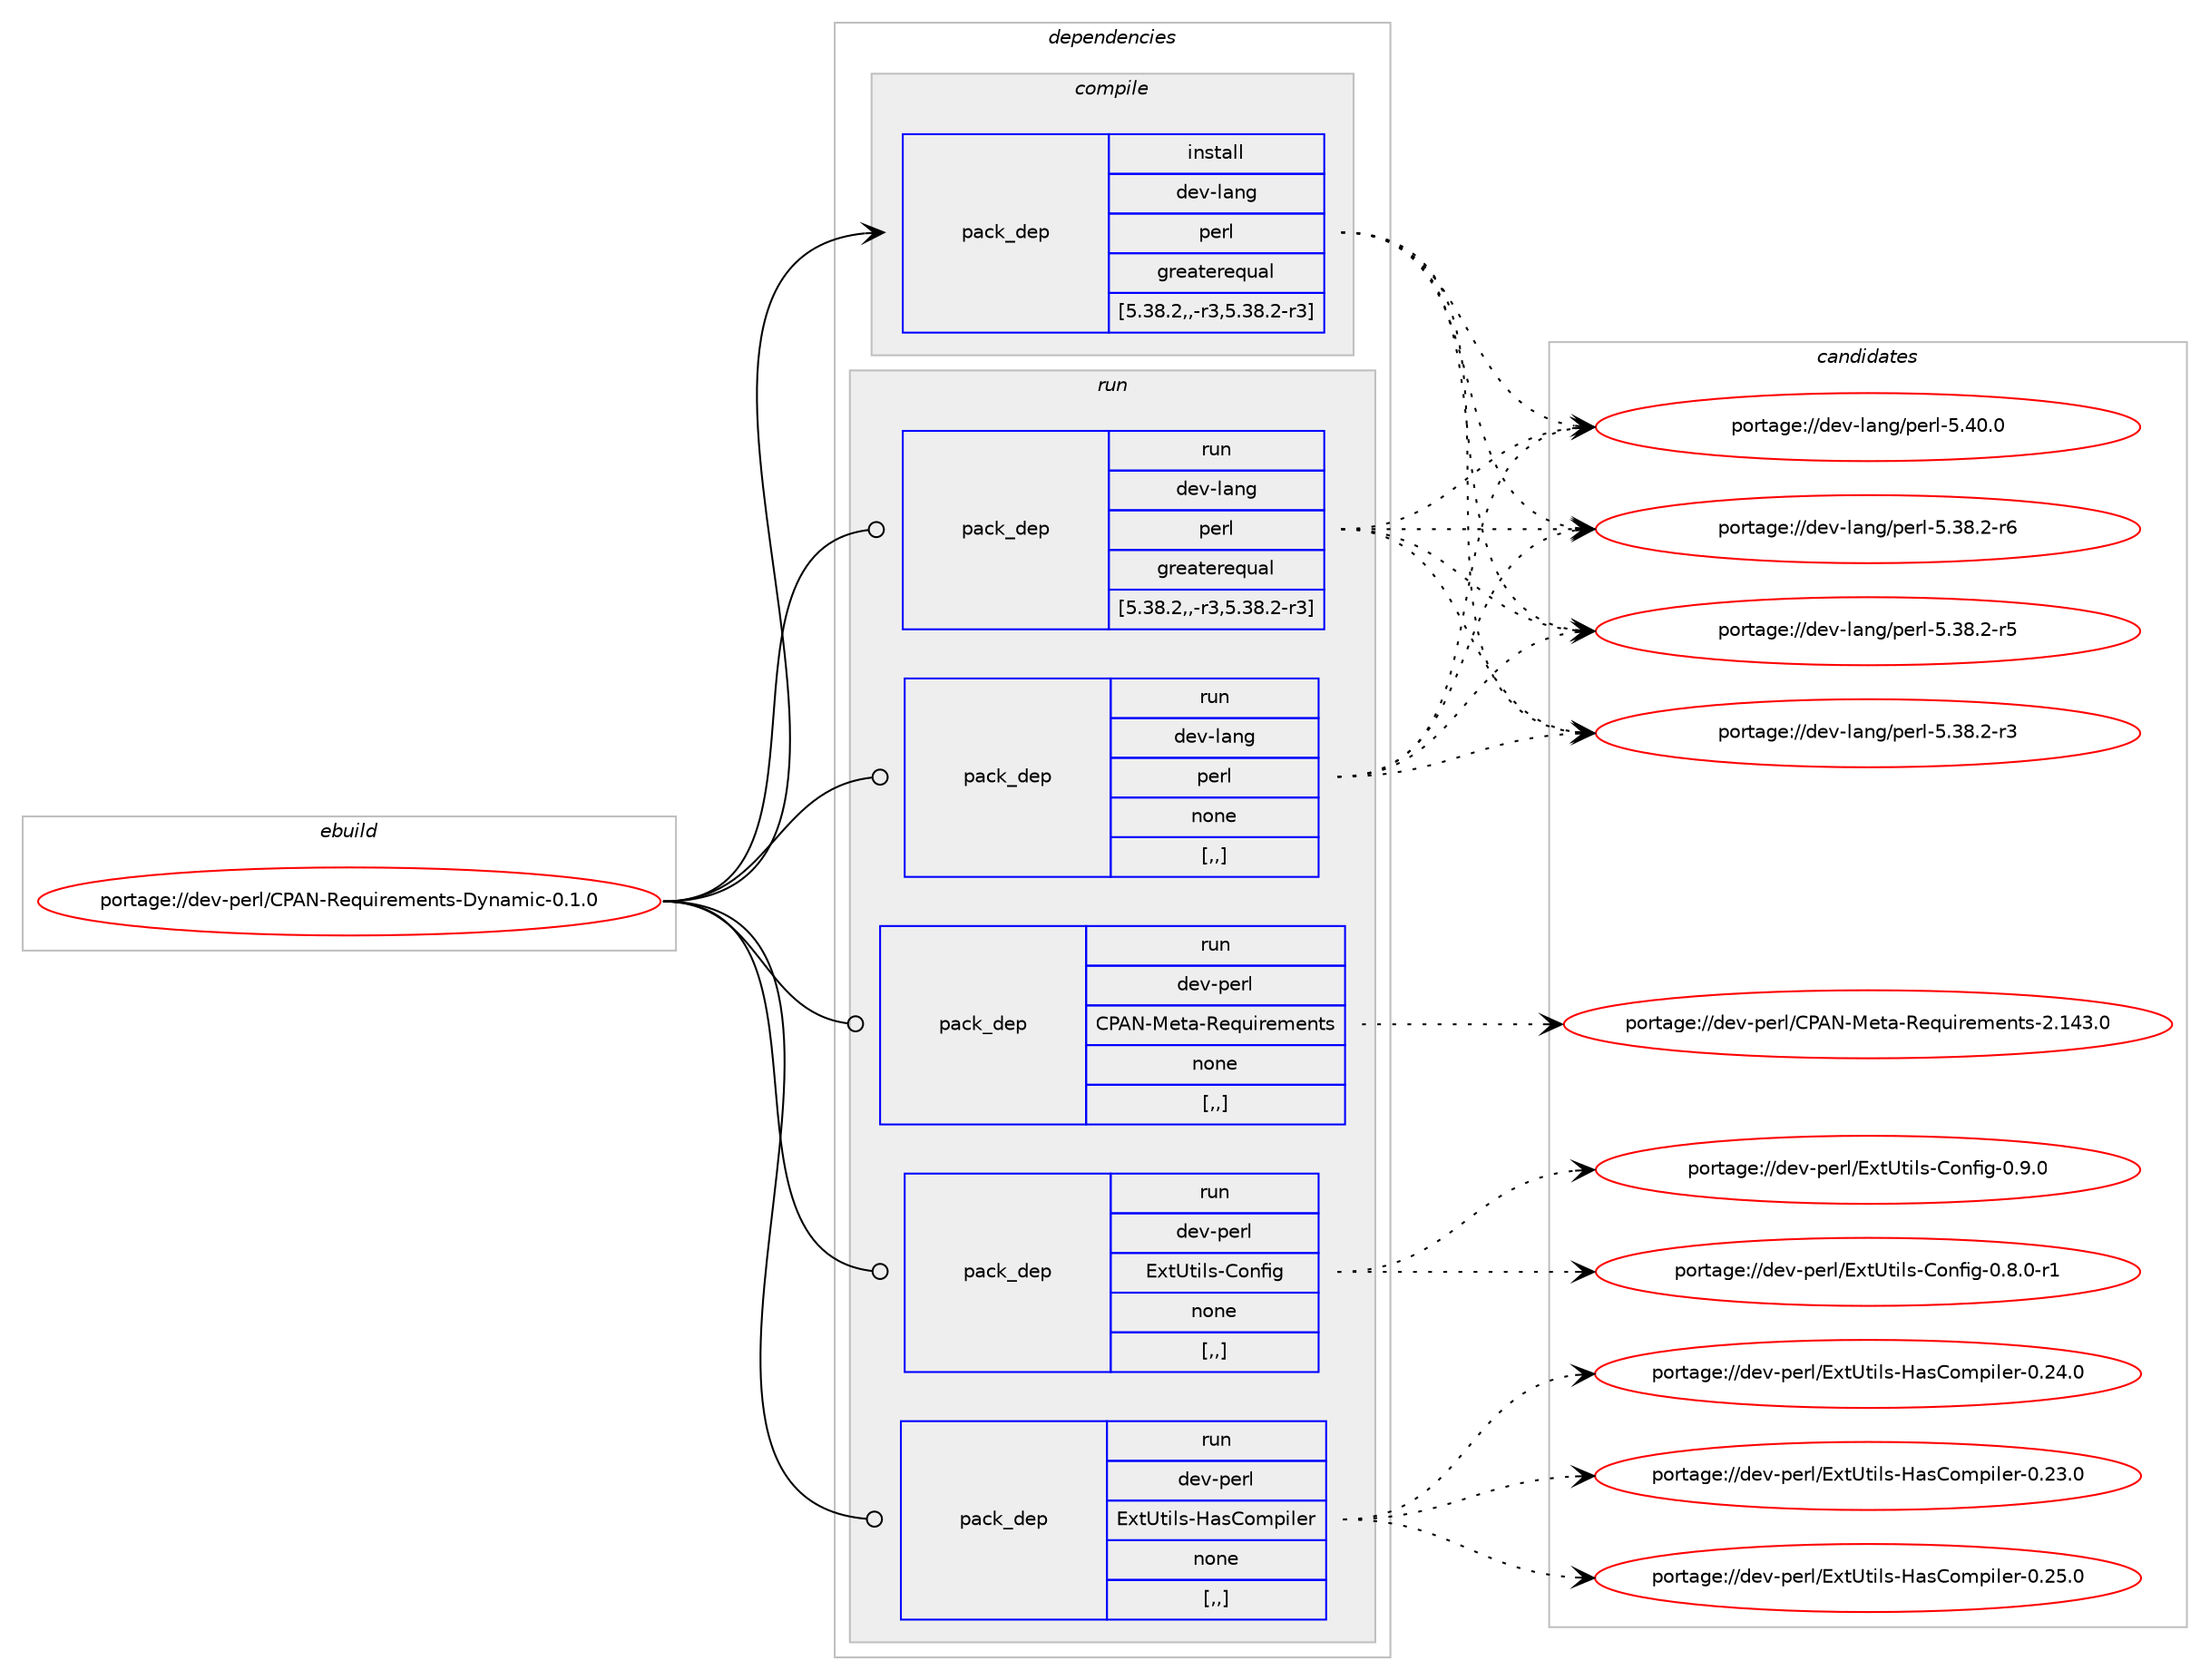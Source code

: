 digraph prolog {

# *************
# Graph options
# *************

newrank=true;
concentrate=true;
compound=true;
graph [rankdir=LR,fontname=Helvetica,fontsize=10,ranksep=1.5];#, ranksep=2.5, nodesep=0.2];
edge  [arrowhead=vee];
node  [fontname=Helvetica,fontsize=10];

# **********
# The ebuild
# **********

subgraph cluster_leftcol {
color=gray;
label=<<i>ebuild</i>>;
id [label="portage://dev-perl/CPAN-Requirements-Dynamic-0.1.0", color=red, width=4, href="../dev-perl/CPAN-Requirements-Dynamic-0.1.0.svg"];
}

# ****************
# The dependencies
# ****************

subgraph cluster_midcol {
color=gray;
label=<<i>dependencies</i>>;
subgraph cluster_compile {
fillcolor="#eeeeee";
style=filled;
label=<<i>compile</i>>;
subgraph pack96026 {
dependency127049 [label=<<TABLE BORDER="0" CELLBORDER="1" CELLSPACING="0" CELLPADDING="4" WIDTH="220"><TR><TD ROWSPAN="6" CELLPADDING="30">pack_dep</TD></TR><TR><TD WIDTH="110">install</TD></TR><TR><TD>dev-lang</TD></TR><TR><TD>perl</TD></TR><TR><TD>greaterequal</TD></TR><TR><TD>[5.38.2,,-r3,5.38.2-r3]</TD></TR></TABLE>>, shape=none, color=blue];
}
id:e -> dependency127049:w [weight=20,style="solid",arrowhead="vee"];
}
subgraph cluster_compileandrun {
fillcolor="#eeeeee";
style=filled;
label=<<i>compile and run</i>>;
}
subgraph cluster_run {
fillcolor="#eeeeee";
style=filled;
label=<<i>run</i>>;
subgraph pack96027 {
dependency127050 [label=<<TABLE BORDER="0" CELLBORDER="1" CELLSPACING="0" CELLPADDING="4" WIDTH="220"><TR><TD ROWSPAN="6" CELLPADDING="30">pack_dep</TD></TR><TR><TD WIDTH="110">run</TD></TR><TR><TD>dev-lang</TD></TR><TR><TD>perl</TD></TR><TR><TD>greaterequal</TD></TR><TR><TD>[5.38.2,,-r3,5.38.2-r3]</TD></TR></TABLE>>, shape=none, color=blue];
}
id:e -> dependency127050:w [weight=20,style="solid",arrowhead="odot"];
subgraph pack96028 {
dependency127051 [label=<<TABLE BORDER="0" CELLBORDER="1" CELLSPACING="0" CELLPADDING="4" WIDTH="220"><TR><TD ROWSPAN="6" CELLPADDING="30">pack_dep</TD></TR><TR><TD WIDTH="110">run</TD></TR><TR><TD>dev-lang</TD></TR><TR><TD>perl</TD></TR><TR><TD>none</TD></TR><TR><TD>[,,]</TD></TR></TABLE>>, shape=none, color=blue];
}
id:e -> dependency127051:w [weight=20,style="solid",arrowhead="odot"];
subgraph pack96029 {
dependency127052 [label=<<TABLE BORDER="0" CELLBORDER="1" CELLSPACING="0" CELLPADDING="4" WIDTH="220"><TR><TD ROWSPAN="6" CELLPADDING="30">pack_dep</TD></TR><TR><TD WIDTH="110">run</TD></TR><TR><TD>dev-perl</TD></TR><TR><TD>CPAN-Meta-Requirements</TD></TR><TR><TD>none</TD></TR><TR><TD>[,,]</TD></TR></TABLE>>, shape=none, color=blue];
}
id:e -> dependency127052:w [weight=20,style="solid",arrowhead="odot"];
subgraph pack96030 {
dependency127053 [label=<<TABLE BORDER="0" CELLBORDER="1" CELLSPACING="0" CELLPADDING="4" WIDTH="220"><TR><TD ROWSPAN="6" CELLPADDING="30">pack_dep</TD></TR><TR><TD WIDTH="110">run</TD></TR><TR><TD>dev-perl</TD></TR><TR><TD>ExtUtils-Config</TD></TR><TR><TD>none</TD></TR><TR><TD>[,,]</TD></TR></TABLE>>, shape=none, color=blue];
}
id:e -> dependency127053:w [weight=20,style="solid",arrowhead="odot"];
subgraph pack96031 {
dependency127054 [label=<<TABLE BORDER="0" CELLBORDER="1" CELLSPACING="0" CELLPADDING="4" WIDTH="220"><TR><TD ROWSPAN="6" CELLPADDING="30">pack_dep</TD></TR><TR><TD WIDTH="110">run</TD></TR><TR><TD>dev-perl</TD></TR><TR><TD>ExtUtils-HasCompiler</TD></TR><TR><TD>none</TD></TR><TR><TD>[,,]</TD></TR></TABLE>>, shape=none, color=blue];
}
id:e -> dependency127054:w [weight=20,style="solid",arrowhead="odot"];
}
}

# **************
# The candidates
# **************

subgraph cluster_choices {
rank=same;
color=gray;
label=<<i>candidates</i>>;

subgraph choice96026 {
color=black;
nodesep=1;
choice10010111845108971101034711210111410845534652484648 [label="portage://dev-lang/perl-5.40.0", color=red, width=4,href="../dev-lang/perl-5.40.0.svg"];
choice100101118451089711010347112101114108455346515646504511454 [label="portage://dev-lang/perl-5.38.2-r6", color=red, width=4,href="../dev-lang/perl-5.38.2-r6.svg"];
choice100101118451089711010347112101114108455346515646504511453 [label="portage://dev-lang/perl-5.38.2-r5", color=red, width=4,href="../dev-lang/perl-5.38.2-r5.svg"];
choice100101118451089711010347112101114108455346515646504511451 [label="portage://dev-lang/perl-5.38.2-r3", color=red, width=4,href="../dev-lang/perl-5.38.2-r3.svg"];
dependency127049:e -> choice10010111845108971101034711210111410845534652484648:w [style=dotted,weight="100"];
dependency127049:e -> choice100101118451089711010347112101114108455346515646504511454:w [style=dotted,weight="100"];
dependency127049:e -> choice100101118451089711010347112101114108455346515646504511453:w [style=dotted,weight="100"];
dependency127049:e -> choice100101118451089711010347112101114108455346515646504511451:w [style=dotted,weight="100"];
}
subgraph choice96027 {
color=black;
nodesep=1;
choice10010111845108971101034711210111410845534652484648 [label="portage://dev-lang/perl-5.40.0", color=red, width=4,href="../dev-lang/perl-5.40.0.svg"];
choice100101118451089711010347112101114108455346515646504511454 [label="portage://dev-lang/perl-5.38.2-r6", color=red, width=4,href="../dev-lang/perl-5.38.2-r6.svg"];
choice100101118451089711010347112101114108455346515646504511453 [label="portage://dev-lang/perl-5.38.2-r5", color=red, width=4,href="../dev-lang/perl-5.38.2-r5.svg"];
choice100101118451089711010347112101114108455346515646504511451 [label="portage://dev-lang/perl-5.38.2-r3", color=red, width=4,href="../dev-lang/perl-5.38.2-r3.svg"];
dependency127050:e -> choice10010111845108971101034711210111410845534652484648:w [style=dotted,weight="100"];
dependency127050:e -> choice100101118451089711010347112101114108455346515646504511454:w [style=dotted,weight="100"];
dependency127050:e -> choice100101118451089711010347112101114108455346515646504511453:w [style=dotted,weight="100"];
dependency127050:e -> choice100101118451089711010347112101114108455346515646504511451:w [style=dotted,weight="100"];
}
subgraph choice96028 {
color=black;
nodesep=1;
choice10010111845108971101034711210111410845534652484648 [label="portage://dev-lang/perl-5.40.0", color=red, width=4,href="../dev-lang/perl-5.40.0.svg"];
choice100101118451089711010347112101114108455346515646504511454 [label="portage://dev-lang/perl-5.38.2-r6", color=red, width=4,href="../dev-lang/perl-5.38.2-r6.svg"];
choice100101118451089711010347112101114108455346515646504511453 [label="portage://dev-lang/perl-5.38.2-r5", color=red, width=4,href="../dev-lang/perl-5.38.2-r5.svg"];
choice100101118451089711010347112101114108455346515646504511451 [label="portage://dev-lang/perl-5.38.2-r3", color=red, width=4,href="../dev-lang/perl-5.38.2-r3.svg"];
dependency127051:e -> choice10010111845108971101034711210111410845534652484648:w [style=dotted,weight="100"];
dependency127051:e -> choice100101118451089711010347112101114108455346515646504511454:w [style=dotted,weight="100"];
dependency127051:e -> choice100101118451089711010347112101114108455346515646504511453:w [style=dotted,weight="100"];
dependency127051:e -> choice100101118451089711010347112101114108455346515646504511451:w [style=dotted,weight="100"];
}
subgraph choice96029 {
color=black;
nodesep=1;
choice10010111845112101114108476780657845771011169745821011131171051141011091011101161154550464952514648 [label="portage://dev-perl/CPAN-Meta-Requirements-2.143.0", color=red, width=4,href="../dev-perl/CPAN-Meta-Requirements-2.143.0.svg"];
dependency127052:e -> choice10010111845112101114108476780657845771011169745821011131171051141011091011101161154550464952514648:w [style=dotted,weight="100"];
}
subgraph choice96030 {
color=black;
nodesep=1;
choice100101118451121011141084769120116851161051081154567111110102105103454846574648 [label="portage://dev-perl/ExtUtils-Config-0.9.0", color=red, width=4,href="../dev-perl/ExtUtils-Config-0.9.0.svg"];
choice1001011184511210111410847691201168511610510811545671111101021051034548465646484511449 [label="portage://dev-perl/ExtUtils-Config-0.8.0-r1", color=red, width=4,href="../dev-perl/ExtUtils-Config-0.8.0-r1.svg"];
dependency127053:e -> choice100101118451121011141084769120116851161051081154567111110102105103454846574648:w [style=dotted,weight="100"];
dependency127053:e -> choice1001011184511210111410847691201168511610510811545671111101021051034548465646484511449:w [style=dotted,weight="100"];
}
subgraph choice96031 {
color=black;
nodesep=1;
choice100101118451121011141084769120116851161051081154572971156711110911210510810111445484650534648 [label="portage://dev-perl/ExtUtils-HasCompiler-0.25.0", color=red, width=4,href="../dev-perl/ExtUtils-HasCompiler-0.25.0.svg"];
choice100101118451121011141084769120116851161051081154572971156711110911210510810111445484650524648 [label="portage://dev-perl/ExtUtils-HasCompiler-0.24.0", color=red, width=4,href="../dev-perl/ExtUtils-HasCompiler-0.24.0.svg"];
choice100101118451121011141084769120116851161051081154572971156711110911210510810111445484650514648 [label="portage://dev-perl/ExtUtils-HasCompiler-0.23.0", color=red, width=4,href="../dev-perl/ExtUtils-HasCompiler-0.23.0.svg"];
dependency127054:e -> choice100101118451121011141084769120116851161051081154572971156711110911210510810111445484650534648:w [style=dotted,weight="100"];
dependency127054:e -> choice100101118451121011141084769120116851161051081154572971156711110911210510810111445484650524648:w [style=dotted,weight="100"];
dependency127054:e -> choice100101118451121011141084769120116851161051081154572971156711110911210510810111445484650514648:w [style=dotted,weight="100"];
}
}

}

